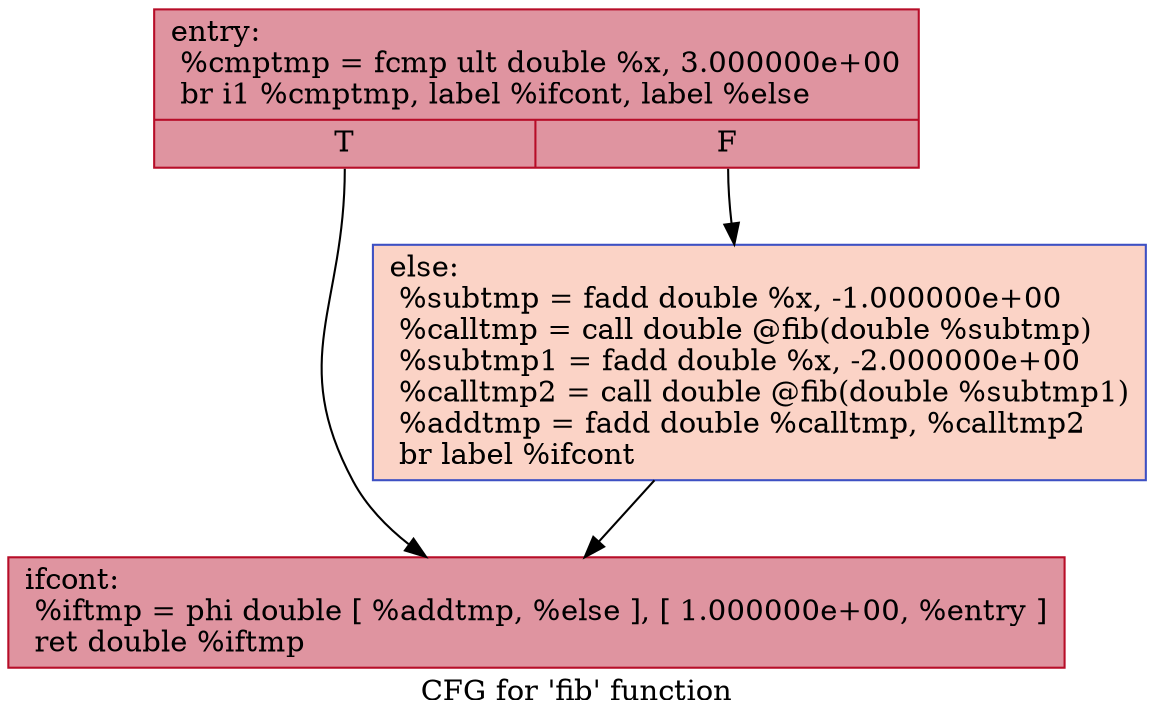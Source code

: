 digraph "CFG for 'fib' function" {
	label="CFG for 'fib' function";

	Node0xf04690 [shape=record,color="#b70d28ff", style=filled, fillcolor="#b70d2870",label="{entry:\l  %cmptmp = fcmp ult double %x, 3.000000e+00\l  br i1 %cmptmp, label %ifcont, label %else\l|{<s0>T|<s1>F}}"];
	Node0xf04690:s0 -> Node0xf45d40;
	Node0xf04690:s1 -> Node0xf45cf0;
	Node0xf45cf0 [shape=record,color="#3d50c3ff", style=filled, fillcolor="#f59c7d70",label="{else:                                             \l  %subtmp = fadd double %x, -1.000000e+00\l  %calltmp = call double @fib(double %subtmp)\l  %subtmp1 = fadd double %x, -2.000000e+00\l  %calltmp2 = call double @fib(double %subtmp1)\l  %addtmp = fadd double %calltmp, %calltmp2\l  br label %ifcont\l}"];
	Node0xf45cf0 -> Node0xf45d40;
	Node0xf45d40 [shape=record,color="#b70d28ff", style=filled, fillcolor="#b70d2870",label="{ifcont:                                           \l  %iftmp = phi double [ %addtmp, %else ], [ 1.000000e+00, %entry ]\l  ret double %iftmp\l}"];
}
